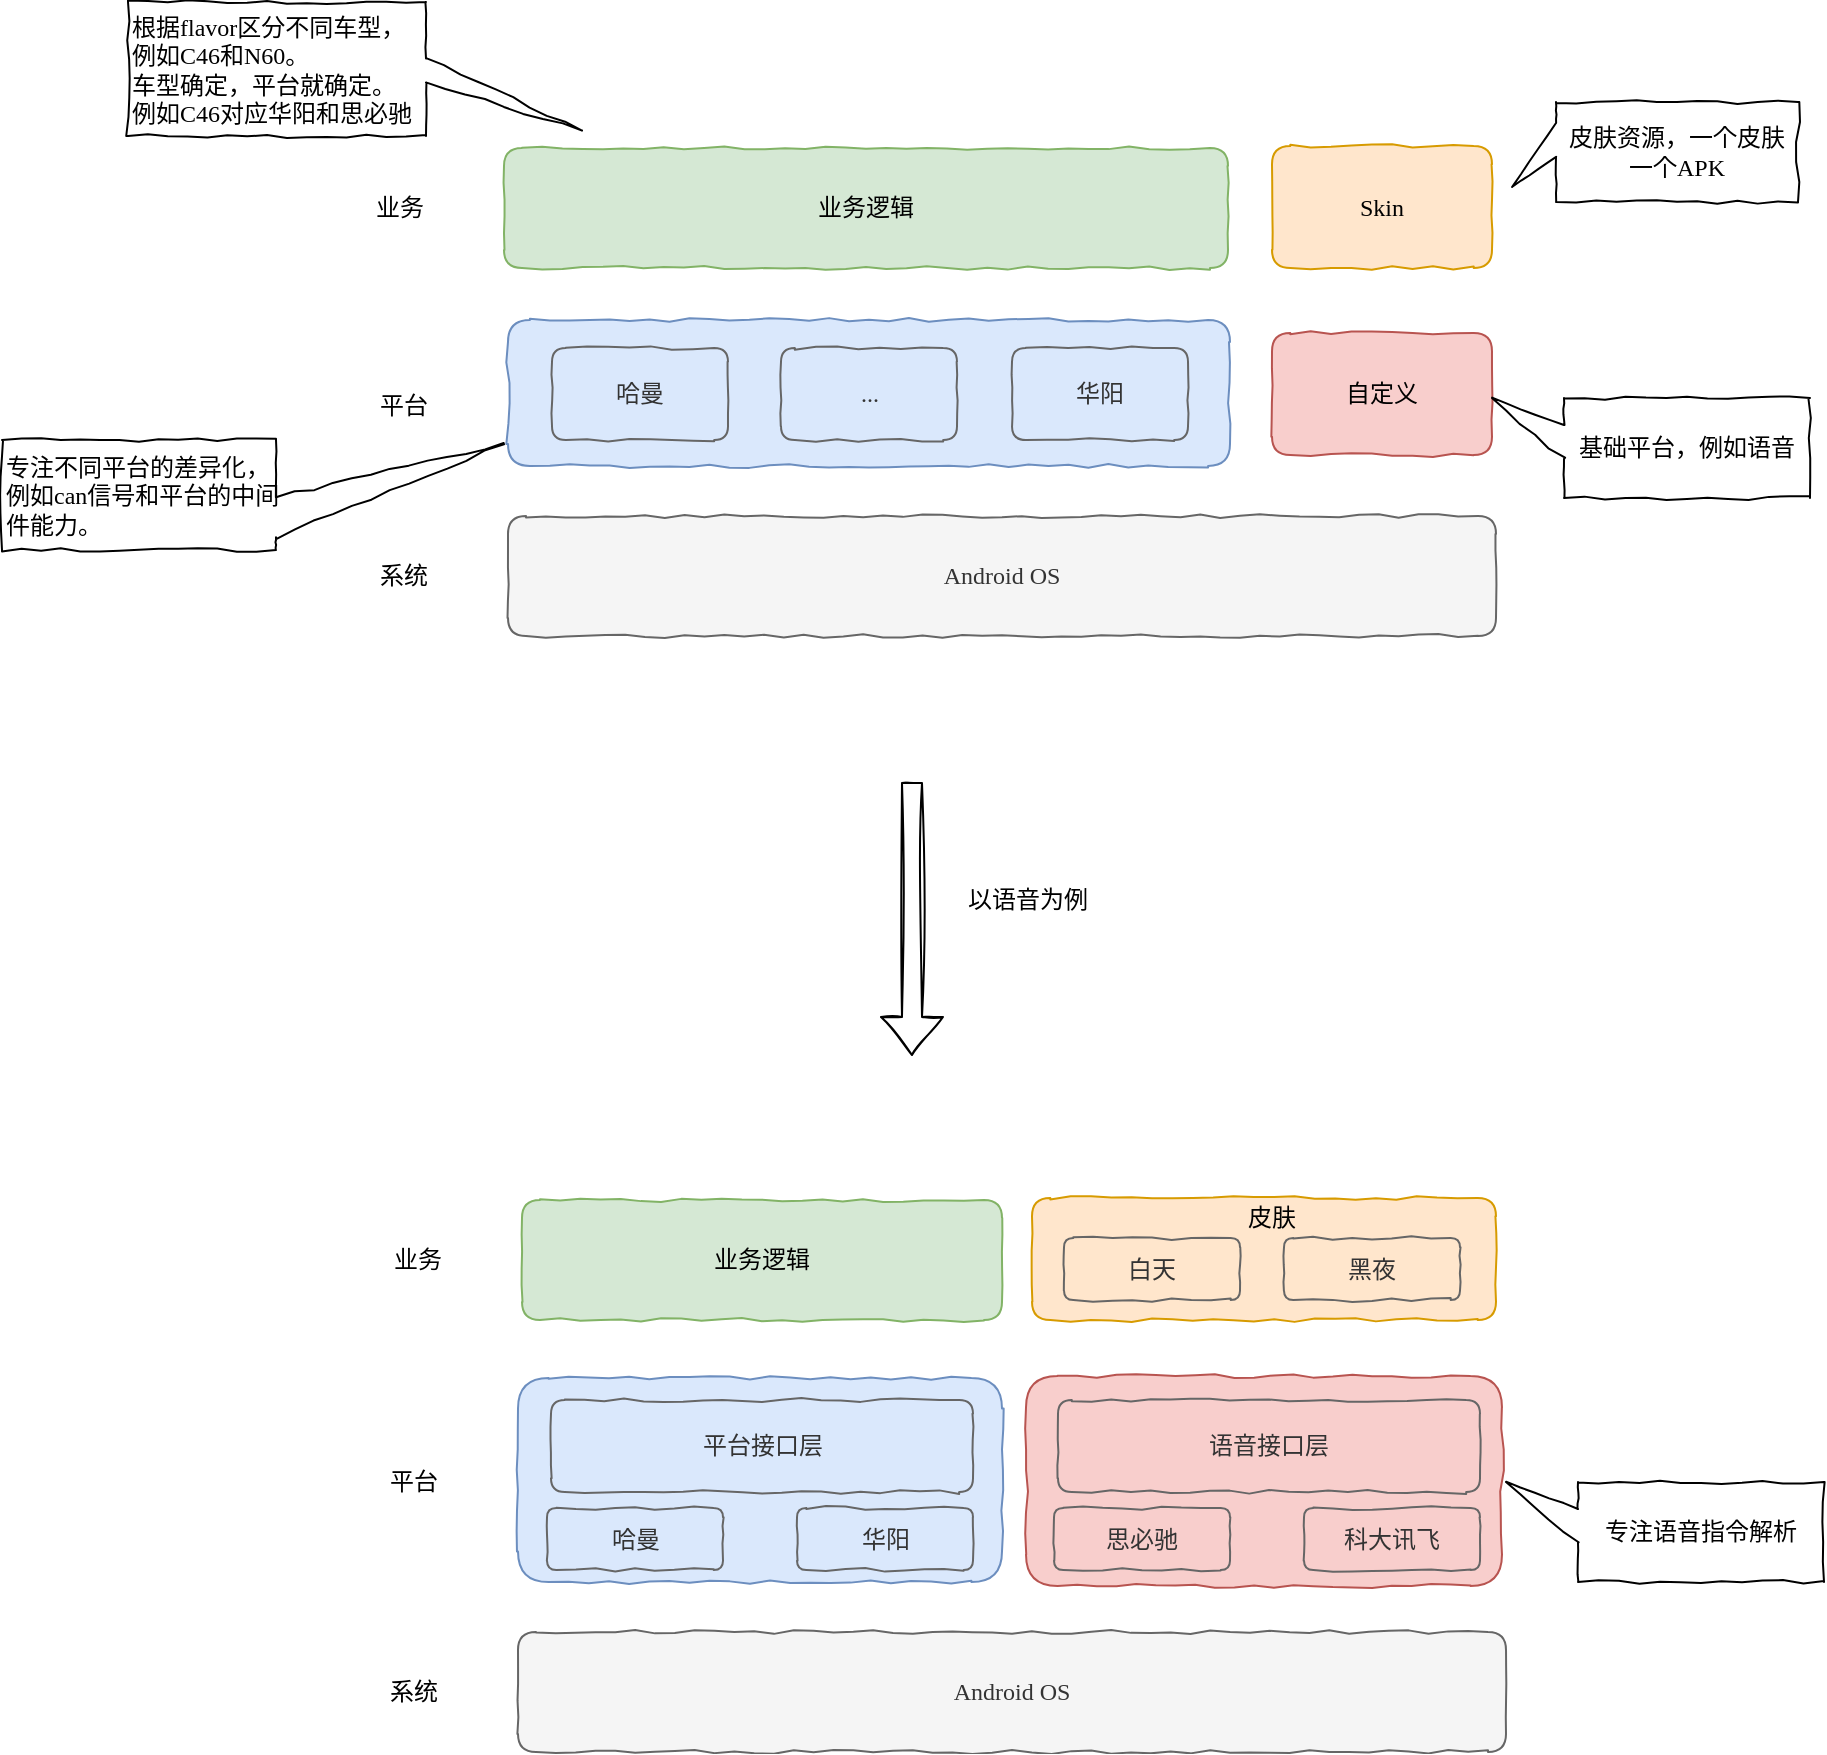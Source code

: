 <mxfile version="20.2.3" type="github">
  <diagram id="ojWAwlg4NLYBeGqN4WcS" name="第 1 页">
    <mxGraphModel dx="1438" dy="642" grid="0" gridSize="10" guides="1" tooltips="1" connect="1" arrows="1" fold="1" page="0" pageScale="1" pageWidth="827" pageHeight="1169" math="0" shadow="0">
      <root>
        <mxCell id="0" />
        <mxCell id="1" parent="0" />
        <mxCell id="8weczdCDsFXkRjkr8ipB-1" value="Android OS" style="rounded=1;whiteSpace=wrap;html=1;sketch=0;comic=1;fillColor=#f5f5f5;fontColor=#333333;strokeColor=#666666;fontFamily=Comic Sans MS;" vertex="1" parent="1">
          <mxGeometry x="170" y="305" width="494" height="60" as="geometry" />
        </mxCell>
        <mxCell id="8weczdCDsFXkRjkr8ipB-2" value="系统" style="text;html=1;strokeColor=none;fillColor=none;align=center;verticalAlign=middle;whiteSpace=wrap;rounded=0;comic=1;sketch=0;fontFamily=Comic Sans MS;" vertex="1" parent="1">
          <mxGeometry x="88" y="320" width="60" height="30" as="geometry" />
        </mxCell>
        <mxCell id="8weczdCDsFXkRjkr8ipB-3" value="" style="rounded=1;whiteSpace=wrap;html=1;sketch=0;comic=1;fillColor=#dae8fc;strokeColor=#6c8ebf;fontFamily=Comic Sans MS;" vertex="1" parent="1">
          <mxGeometry x="170" y="207" width="361" height="73" as="geometry" />
        </mxCell>
        <mxCell id="8weczdCDsFXkRjkr8ipB-4" value="平台" style="text;html=1;strokeColor=none;fillColor=none;align=center;verticalAlign=middle;whiteSpace=wrap;rounded=0;comic=1;sketch=0;fontFamily=Comic Sans MS;" vertex="1" parent="1">
          <mxGeometry x="88" y="235" width="60" height="30" as="geometry" />
        </mxCell>
        <mxCell id="8weczdCDsFXkRjkr8ipB-5" value="哈曼" style="rounded=1;whiteSpace=wrap;html=1;comic=1;sketch=0;fillColor=none;fontColor=#333333;strokeColor=#666666;fontFamily=Comic Sans MS;" vertex="1" parent="1">
          <mxGeometry x="192" y="221" width="88" height="46" as="geometry" />
        </mxCell>
        <mxCell id="8weczdCDsFXkRjkr8ipB-7" value="..." style="rounded=1;whiteSpace=wrap;html=1;comic=1;sketch=0;fillColor=none;fontColor=#333333;strokeColor=#666666;fontFamily=Comic Sans MS;" vertex="1" parent="1">
          <mxGeometry x="306.5" y="221" width="88" height="46" as="geometry" />
        </mxCell>
        <mxCell id="8weczdCDsFXkRjkr8ipB-8" value="华阳" style="rounded=1;whiteSpace=wrap;html=1;comic=1;sketch=0;fillColor=none;fontColor=#333333;strokeColor=#666666;fontFamily=Comic Sans MS;" vertex="1" parent="1">
          <mxGeometry x="422" y="221" width="88" height="46" as="geometry" />
        </mxCell>
        <mxCell id="8weczdCDsFXkRjkr8ipB-9" value="自定义" style="rounded=1;whiteSpace=wrap;html=1;comic=1;sketch=0;fontFamily=Comic Sans MS;fillColor=#f8cecc;strokeColor=#b85450;" vertex="1" parent="1">
          <mxGeometry x="552" y="213.5" width="110" height="61" as="geometry" />
        </mxCell>
        <mxCell id="8weczdCDsFXkRjkr8ipB-10" value="业务逻辑" style="rounded=1;whiteSpace=wrap;html=1;sketch=0;comic=1;fillColor=#d5e8d4;strokeColor=#82b366;fontFamily=Comic Sans MS;" vertex="1" parent="1">
          <mxGeometry x="168" y="121" width="362" height="60" as="geometry" />
        </mxCell>
        <mxCell id="8weczdCDsFXkRjkr8ipB-11" value="业务" style="text;html=1;strokeColor=none;fillColor=none;align=center;verticalAlign=middle;whiteSpace=wrap;rounded=0;comic=1;sketch=0;fontFamily=Comic Sans MS;" vertex="1" parent="1">
          <mxGeometry x="86" y="136" width="60" height="30" as="geometry" />
        </mxCell>
        <mxCell id="8weczdCDsFXkRjkr8ipB-12" value="Skin" style="rounded=1;whiteSpace=wrap;html=1;comic=1;sketch=0;fontFamily=Comic Sans MS;fillColor=#ffe6cc;strokeColor=#d79b00;" vertex="1" parent="1">
          <mxGeometry x="552" y="120" width="110" height="61" as="geometry" />
        </mxCell>
        <mxCell id="8weczdCDsFXkRjkr8ipB-13" value="皮肤资源，一个皮肤&lt;br&gt;一个APK" style="shape=callout;whiteSpace=wrap;html=1;perimeter=calloutPerimeter;comic=1;sketch=0;fontFamily=Comic Sans MS;fillColor=none;flipH=0;flipV=0;direction=south;size=22;position=0.21;base=17;position2=0.85;" vertex="1" parent="1">
          <mxGeometry x="672" y="98" width="143" height="50" as="geometry" />
        </mxCell>
        <mxCell id="8weczdCDsFXkRjkr8ipB-14" value="专注不同平台的差异化，&lt;br&gt;例如can信号和平台的中间&lt;br&gt;件能力。" style="shape=callout;whiteSpace=wrap;html=1;perimeter=calloutPerimeter;comic=1;sketch=0;fontFamily=Comic Sans MS;fillColor=none;flipV=1;flipH=0;direction=north;size=114;position=0.52;position2=0.04;align=left;" vertex="1" parent="1">
          <mxGeometry x="-83" y="267" width="251" height="55" as="geometry" />
        </mxCell>
        <mxCell id="8weczdCDsFXkRjkr8ipB-15" value="根据flavor区分不同车型，&lt;br&gt;例如C46和N60。&lt;br&gt;车型确定，平台就确定。&lt;br&gt;例如C46对应华阳和思必驰" style="shape=callout;whiteSpace=wrap;html=1;perimeter=calloutPerimeter;comic=1;sketch=0;fontFamily=Comic Sans MS;fillColor=none;flipV=0;flipH=0;direction=north;size=78;position=0.4;position2=0.04;align=left;base=12;" vertex="1" parent="1">
          <mxGeometry x="-20" y="48" width="227" height="67" as="geometry" />
        </mxCell>
        <mxCell id="8weczdCDsFXkRjkr8ipB-16" value="基础平台，例如语音" style="shape=callout;whiteSpace=wrap;html=1;perimeter=calloutPerimeter;comic=1;sketch=0;fontFamily=Comic Sans MS;fillColor=none;flipH=0;flipV=0;direction=south;size=36;position=0.27;base=17;position2=0;" vertex="1" parent="1">
          <mxGeometry x="662" y="246" width="159" height="50" as="geometry" />
        </mxCell>
        <mxCell id="8weczdCDsFXkRjkr8ipB-17" value="Android OS" style="rounded=1;whiteSpace=wrap;html=1;sketch=0;comic=1;fillColor=#f5f5f5;fontColor=#333333;strokeColor=#666666;fontFamily=Comic Sans MS;" vertex="1" parent="1">
          <mxGeometry x="175" y="863" width="494" height="60" as="geometry" />
        </mxCell>
        <mxCell id="8weczdCDsFXkRjkr8ipB-18" value="系统" style="text;html=1;strokeColor=none;fillColor=none;align=center;verticalAlign=middle;whiteSpace=wrap;rounded=0;comic=1;sketch=0;fontFamily=Comic Sans MS;" vertex="1" parent="1">
          <mxGeometry x="93" y="878" width="60" height="30" as="geometry" />
        </mxCell>
        <mxCell id="8weczdCDsFXkRjkr8ipB-19" value="" style="rounded=1;whiteSpace=wrap;html=1;sketch=0;comic=1;fillColor=#dae8fc;strokeColor=#6c8ebf;fontFamily=Comic Sans MS;" vertex="1" parent="1">
          <mxGeometry x="175" y="736" width="242" height="102" as="geometry" />
        </mxCell>
        <mxCell id="8weczdCDsFXkRjkr8ipB-20" value="平台" style="text;html=1;strokeColor=none;fillColor=none;align=center;verticalAlign=middle;whiteSpace=wrap;rounded=0;comic=1;sketch=0;fontFamily=Comic Sans MS;" vertex="1" parent="1">
          <mxGeometry x="93" y="772.5" width="60" height="30" as="geometry" />
        </mxCell>
        <mxCell id="8weczdCDsFXkRjkr8ipB-24" value="" style="rounded=1;whiteSpace=wrap;html=1;comic=1;sketch=0;fontFamily=Comic Sans MS;fillColor=#f8cecc;strokeColor=#b85450;" vertex="1" parent="1">
          <mxGeometry x="429" y="735" width="238" height="105" as="geometry" />
        </mxCell>
        <mxCell id="8weczdCDsFXkRjkr8ipB-25" value="业务逻辑" style="rounded=1;whiteSpace=wrap;html=1;sketch=0;comic=1;fillColor=#d5e8d4;strokeColor=#82b366;fontFamily=Comic Sans MS;" vertex="1" parent="1">
          <mxGeometry x="177" y="647" width="240" height="60" as="geometry" />
        </mxCell>
        <mxCell id="8weczdCDsFXkRjkr8ipB-26" value="业务" style="text;html=1;strokeColor=none;fillColor=none;align=center;verticalAlign=middle;whiteSpace=wrap;rounded=0;comic=1;sketch=0;fontFamily=Comic Sans MS;" vertex="1" parent="1">
          <mxGeometry x="95" y="662" width="60" height="30" as="geometry" />
        </mxCell>
        <mxCell id="8weczdCDsFXkRjkr8ipB-27" value="" style="rounded=1;whiteSpace=wrap;html=1;comic=1;sketch=0;fontFamily=Comic Sans MS;fillColor=#ffe6cc;strokeColor=#d79b00;" vertex="1" parent="1">
          <mxGeometry x="432" y="646" width="232" height="61" as="geometry" />
        </mxCell>
        <mxCell id="8weczdCDsFXkRjkr8ipB-31" value="语音接口层" style="rounded=1;whiteSpace=wrap;html=1;comic=1;sketch=0;fillColor=none;fontColor=#333333;strokeColor=#666666;fontFamily=Comic Sans MS;" vertex="1" parent="1">
          <mxGeometry x="445" y="747" width="211" height="46" as="geometry" />
        </mxCell>
        <mxCell id="8weczdCDsFXkRjkr8ipB-32" value="思必驰" style="rounded=1;whiteSpace=wrap;html=1;comic=1;sketch=0;fillColor=none;fontColor=#333333;strokeColor=#666666;fontFamily=Comic Sans MS;" vertex="1" parent="1">
          <mxGeometry x="443" y="801" width="88" height="31" as="geometry" />
        </mxCell>
        <mxCell id="8weczdCDsFXkRjkr8ipB-33" value="科大讯飞" style="rounded=1;whiteSpace=wrap;html=1;comic=1;sketch=0;fillColor=none;fontColor=#333333;strokeColor=#666666;fontFamily=Comic Sans MS;" vertex="1" parent="1">
          <mxGeometry x="568" y="801" width="88" height="31" as="geometry" />
        </mxCell>
        <mxCell id="8weczdCDsFXkRjkr8ipB-34" value="专注语音指令解析" style="shape=callout;whiteSpace=wrap;html=1;perimeter=calloutPerimeter;comic=1;sketch=0;fontFamily=Comic Sans MS;fillColor=none;flipH=0;flipV=0;direction=south;size=36;position=0.27;base=17;position2=0;" vertex="1" parent="1">
          <mxGeometry x="669" y="788" width="159" height="50" as="geometry" />
        </mxCell>
        <mxCell id="8weczdCDsFXkRjkr8ipB-35" value="平台接口层" style="rounded=1;whiteSpace=wrap;html=1;comic=1;sketch=0;fillColor=none;fontColor=#333333;strokeColor=#666666;fontFamily=Comic Sans MS;" vertex="1" parent="1">
          <mxGeometry x="191.5" y="747" width="211" height="46" as="geometry" />
        </mxCell>
        <mxCell id="8weczdCDsFXkRjkr8ipB-36" value="哈曼" style="rounded=1;whiteSpace=wrap;html=1;comic=1;sketch=0;fillColor=none;fontColor=#333333;strokeColor=#666666;fontFamily=Comic Sans MS;" vertex="1" parent="1">
          <mxGeometry x="189.5" y="801" width="88" height="31" as="geometry" />
        </mxCell>
        <mxCell id="8weczdCDsFXkRjkr8ipB-37" value="华阳" style="rounded=1;whiteSpace=wrap;html=1;comic=1;sketch=0;fillColor=none;fontColor=#333333;strokeColor=#666666;fontFamily=Comic Sans MS;" vertex="1" parent="1">
          <mxGeometry x="314.5" y="801" width="88" height="31" as="geometry" />
        </mxCell>
        <mxCell id="8weczdCDsFXkRjkr8ipB-38" value="" style="shape=flexArrow;endArrow=classic;html=1;rounded=0;fontFamily=Comic Sans MS;sketch=1;" edge="1" parent="1">
          <mxGeometry width="50" height="50" relative="1" as="geometry">
            <mxPoint x="372" y="438" as="sourcePoint" />
            <mxPoint x="372" y="575" as="targetPoint" />
          </mxGeometry>
        </mxCell>
        <mxCell id="8weczdCDsFXkRjkr8ipB-39" value="以语音为例" style="text;html=1;strokeColor=none;fillColor=none;align=center;verticalAlign=middle;whiteSpace=wrap;rounded=0;comic=1;sketch=0;fontFamily=Comic Sans MS;" vertex="1" parent="1">
          <mxGeometry x="397" y="482" width="66" height="30" as="geometry" />
        </mxCell>
        <mxCell id="8weczdCDsFXkRjkr8ipB-40" value="皮肤" style="text;html=1;strokeColor=none;fillColor=none;align=center;verticalAlign=middle;whiteSpace=wrap;rounded=0;comic=1;sketch=0;fontFamily=Comic Sans MS;" vertex="1" parent="1">
          <mxGeometry x="522" y="641" width="60" height="30" as="geometry" />
        </mxCell>
        <mxCell id="8weczdCDsFXkRjkr8ipB-41" value="白天" style="rounded=1;whiteSpace=wrap;html=1;comic=1;sketch=0;fillColor=none;fontColor=#333333;strokeColor=#666666;fontFamily=Comic Sans MS;" vertex="1" parent="1">
          <mxGeometry x="448" y="666" width="88" height="31" as="geometry" />
        </mxCell>
        <mxCell id="8weczdCDsFXkRjkr8ipB-42" value="黑夜" style="rounded=1;whiteSpace=wrap;html=1;comic=1;sketch=0;fillColor=none;fontColor=#333333;strokeColor=#666666;fontFamily=Comic Sans MS;" vertex="1" parent="1">
          <mxGeometry x="558" y="666" width="88" height="31" as="geometry" />
        </mxCell>
      </root>
    </mxGraphModel>
  </diagram>
</mxfile>
